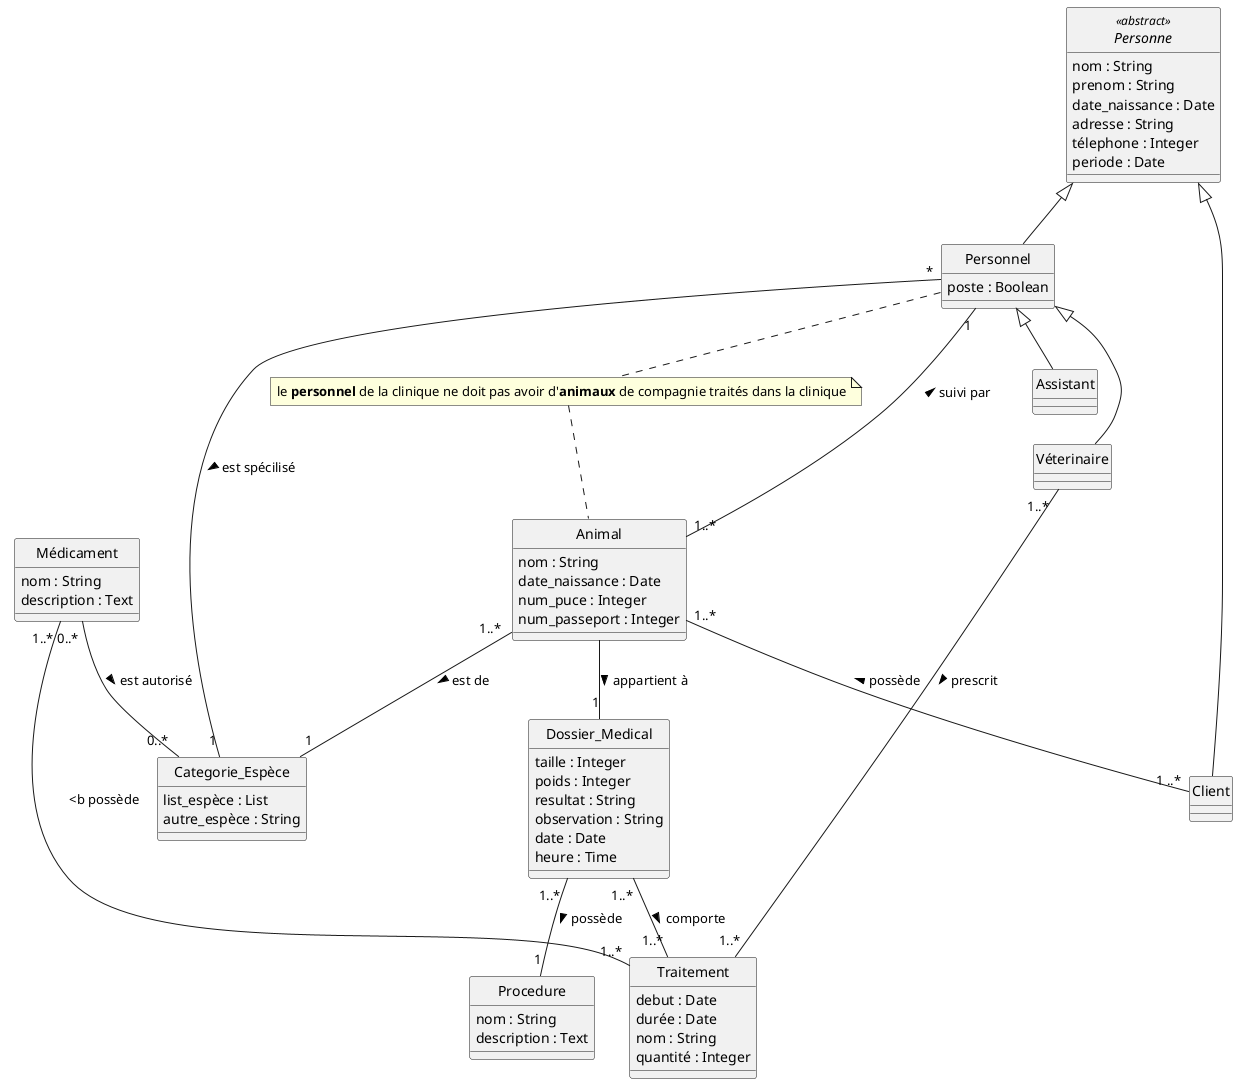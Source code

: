 @startuml Clinique Véterinaire
skinparam Style strictuml
skinparam SequenceMessageAlignment center

abstract class Personne <<abstract>> {
    nom : String 
    prenom : String
    date_naissance : Date
    adresse : String
    télephone : Integer
    periode : Date 
}

class Personnel {
    poste : Boolean 
}

class Véterinaire

class Assistant

class Client 

class Animal {
   
    nom : String
    date_naissance : Date 
    num_puce : Integer
    num_passeport : Integer
}

class Categorie_Espèce{
    list_espèce : List
    autre_espèce : String
}

class Médicament {
    nom : String
    description : Text
}

class Traitement {
    debut : Date
    durée : Date 
    nom : String
    quantité : Integer

}

class Dossier_Medical {
    taille : Integer
    poids : Integer
    resultat : String
    observation : String
    date : Date 
    heure : Time 
}

class Procedure{
    nom : String
    description : Text 
}

Personne <|-- Personnel
Personne <|-- Client

Personnel <|-- Assistant
Personnel <|-- Véterinaire
Personnel "*" -- "1" Categorie_Espèce : est spécilisé >
Personnel "1" -- "1..* " Animal : < suivi par

Animal "1..* " -- "1" Categorie_Espèce : est de >
Animal "1..* " -- "1 ..*" Client : < possède
Animal -- "1" Dossier_Medical : appartient à >

Dossier_Medical "1..* " -- "1..*" Traitement : comporte >
Dossier_Medical "1..* " -- "1" Procedure : possède >

Véterinaire "1..* " -- "1..*" Traitement : prescrit >

Médicament "1..* " -- "1..*" Traitement : <b possède
Médicament "0..* " -- "0..*" Categorie_Espèce : est autorisé > 

note "le <b>personnel</b> de la clinique ne doit pas avoir d'<b>animaux</b> de compagnie traités dans la clinique" as N1
Personnel .. N1
N1 .. Animal




@enduml
